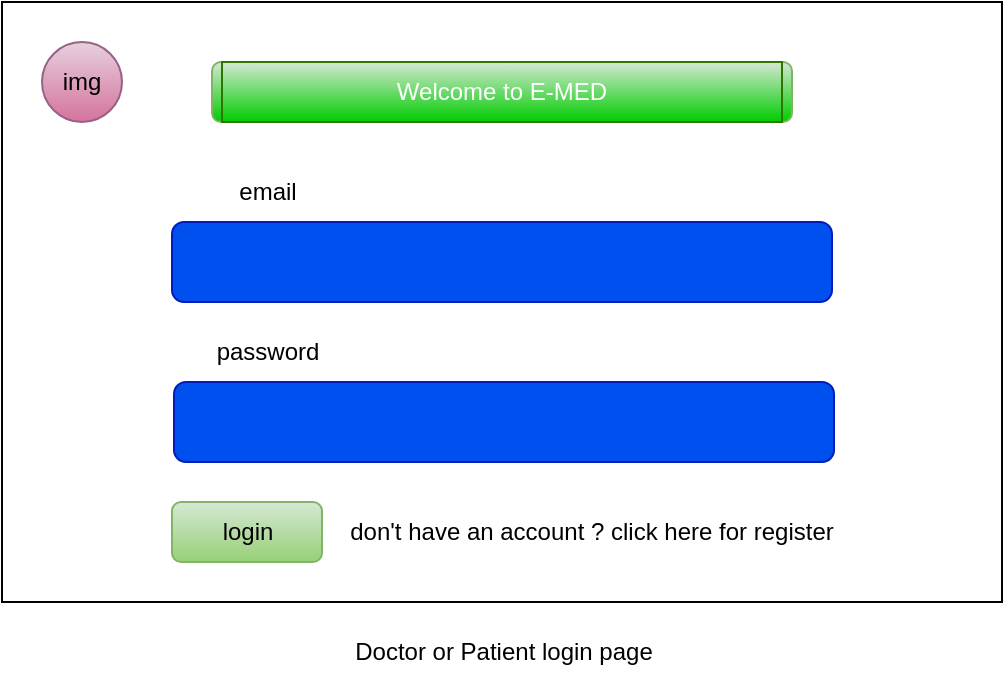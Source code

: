 <mxfile version="26.2.15">
  <diagram name="Page-1" id="1BswyRvQR84RQPMo98io">
    <mxGraphModel dx="933" dy="559" grid="1" gridSize="10" guides="1" tooltips="1" connect="1" arrows="1" fold="1" page="1" pageScale="1" pageWidth="850" pageHeight="1100" math="0" shadow="0">
      <root>
        <mxCell id="0" />
        <mxCell id="1" parent="0" />
        <mxCell id="nUnMiOmM3zb2ol2lqZys-2" value="" style="rounded=0;whiteSpace=wrap;html=1;" vertex="1" parent="1">
          <mxGeometry x="190" y="80" width="500" height="300" as="geometry" />
        </mxCell>
        <mxCell id="nUnMiOmM3zb2ol2lqZys-3" value="Doctor or Patient login page" style="text;html=1;align=center;verticalAlign=middle;whiteSpace=wrap;rounded=0;" vertex="1" parent="1">
          <mxGeometry x="190" y="390" width="502" height="30" as="geometry" />
        </mxCell>
        <mxCell id="nUnMiOmM3zb2ol2lqZys-5" value="" style="rounded=1;whiteSpace=wrap;html=1;fillColor=#d5e8d4;gradientColor=#00CC00;strokeColor=#82b366;" vertex="1" parent="1">
          <mxGeometry x="295" y="110" width="290" height="30" as="geometry" />
        </mxCell>
        <mxCell id="nUnMiOmM3zb2ol2lqZys-6" value="Welcome to E-MED" style="text;html=1;align=center;verticalAlign=middle;whiteSpace=wrap;rounded=0;fillColor=none;fontColor=#ffffff;strokeColor=#2D7600;" vertex="1" parent="1">
          <mxGeometry x="300" y="110" width="280" height="30" as="geometry" />
        </mxCell>
        <mxCell id="nUnMiOmM3zb2ol2lqZys-7" value="" style="rounded=1;whiteSpace=wrap;html=1;fillColor=#0050ef;fontColor=#ffffff;strokeColor=#001DBC;" vertex="1" parent="1">
          <mxGeometry x="276" y="270" width="330" height="40" as="geometry" />
        </mxCell>
        <mxCell id="nUnMiOmM3zb2ol2lqZys-8" value="" style="rounded=1;whiteSpace=wrap;html=1;fillColor=#0050ef;fontColor=#ffffff;strokeColor=#001DBC;" vertex="1" parent="1">
          <mxGeometry x="275" y="190" width="330" height="40" as="geometry" />
        </mxCell>
        <mxCell id="nUnMiOmM3zb2ol2lqZys-9" value="email" style="text;html=1;align=center;verticalAlign=middle;whiteSpace=wrap;rounded=0;" vertex="1" parent="1">
          <mxGeometry x="276" y="160" width="94" height="30" as="geometry" />
        </mxCell>
        <mxCell id="nUnMiOmM3zb2ol2lqZys-10" value="password" style="text;html=1;align=center;verticalAlign=middle;whiteSpace=wrap;rounded=0;" vertex="1" parent="1">
          <mxGeometry x="276" y="240" width="94" height="30" as="geometry" />
        </mxCell>
        <mxCell id="nUnMiOmM3zb2ol2lqZys-11" value="" style="rounded=1;whiteSpace=wrap;html=1;fillColor=#d5e8d4;gradientColor=#97d077;strokeColor=#82b366;" vertex="1" parent="1">
          <mxGeometry x="275" y="330" width="75" height="30" as="geometry" />
        </mxCell>
        <mxCell id="nUnMiOmM3zb2ol2lqZys-12" value="login" style="text;html=1;align=center;verticalAlign=middle;whiteSpace=wrap;rounded=0;fontColor=light-dark(#000000,#000000);" vertex="1" parent="1">
          <mxGeometry x="282.5" y="330" width="60" height="30" as="geometry" />
        </mxCell>
        <mxCell id="nUnMiOmM3zb2ol2lqZys-13" value="don&#39;t have an account ? click here for register" style="text;html=1;align=center;verticalAlign=middle;whiteSpace=wrap;rounded=0;" vertex="1" parent="1">
          <mxGeometry x="360" y="330" width="250" height="30" as="geometry" />
        </mxCell>
        <mxCell id="nUnMiOmM3zb2ol2lqZys-14" value="" style="ellipse;whiteSpace=wrap;html=1;aspect=fixed;fillColor=#e6d0de;gradientColor=#d5739d;strokeColor=#996185;" vertex="1" parent="1">
          <mxGeometry x="210" y="100" width="40" height="40" as="geometry" />
        </mxCell>
        <mxCell id="nUnMiOmM3zb2ol2lqZys-15" value="img" style="text;html=1;align=center;verticalAlign=middle;whiteSpace=wrap;rounded=0;" vertex="1" parent="1">
          <mxGeometry x="200" y="105" width="60" height="30" as="geometry" />
        </mxCell>
      </root>
    </mxGraphModel>
  </diagram>
</mxfile>
